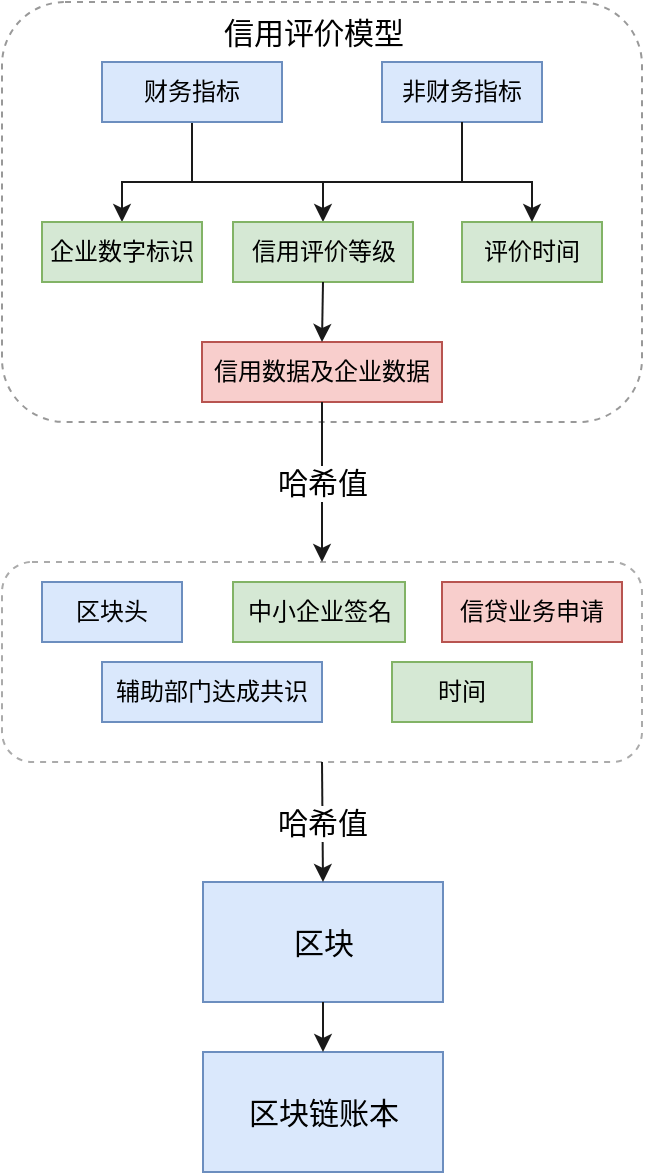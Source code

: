 <mxfile version="20.2.7" type="github">
  <diagram id="YE6wi1rzTRGx_XcYo57Y" name="第 1 页">
    <mxGraphModel dx="935" dy="624" grid="0" gridSize="10" guides="1" tooltips="1" connect="1" arrows="1" fold="1" page="0" pageScale="1" pageWidth="827" pageHeight="1169" background="#ffffff" math="0" shadow="0">
      <root>
        <mxCell id="0" />
        <mxCell id="1" parent="0" />
        <mxCell id="CQZ54zgjUK83hAeRp2dm-2" value="" style="rounded=1;whiteSpace=wrap;html=1;dashed=1;strokeColor=#999999;" vertex="1" parent="1">
          <mxGeometry x="240" y="30" width="320" height="210" as="geometry" />
        </mxCell>
        <mxCell id="CQZ54zgjUK83hAeRp2dm-25" style="edgeStyle=orthogonalEdgeStyle;rounded=0;orthogonalLoop=1;jettySize=auto;html=1;exitX=0.5;exitY=1;exitDx=0;exitDy=0;entryX=0.5;entryY=0;entryDx=0;entryDy=0;fontSize=15;strokeColor=#1A1A1A;" edge="1" parent="1" source="CQZ54zgjUK83hAeRp2dm-3" target="CQZ54zgjUK83hAeRp2dm-7">
          <mxGeometry relative="1" as="geometry">
            <Array as="points">
              <mxPoint x="300" y="120" />
              <mxPoint x="270" y="120" />
            </Array>
          </mxGeometry>
        </mxCell>
        <mxCell id="CQZ54zgjUK83hAeRp2dm-3" value="财务指标" style="rounded=0;whiteSpace=wrap;html=1;fillColor=#dae8fc;strokeColor=#6c8ebf;" vertex="1" parent="1">
          <mxGeometry x="290" y="60" width="90" height="30" as="geometry" />
        </mxCell>
        <mxCell id="CQZ54zgjUK83hAeRp2dm-5" value="非财务指标" style="rounded=0;whiteSpace=wrap;html=1;fillColor=#dae8fc;strokeColor=#6c8ebf;" vertex="1" parent="1">
          <mxGeometry x="430" y="60" width="80" height="30" as="geometry" />
        </mxCell>
        <mxCell id="CQZ54zgjUK83hAeRp2dm-7" value="企业数字标识" style="rounded=0;whiteSpace=wrap;html=1;fillColor=#d5e8d4;strokeColor=#82b366;" vertex="1" parent="1">
          <mxGeometry x="260" y="140" width="80" height="30" as="geometry" />
        </mxCell>
        <mxCell id="CQZ54zgjUK83hAeRp2dm-29" style="edgeStyle=orthogonalEdgeStyle;rounded=0;orthogonalLoop=1;jettySize=auto;html=1;fontSize=15;strokeColor=#1A1A1A;entryX=0.5;entryY=0;entryDx=0;entryDy=0;exitX=0.5;exitY=1;exitDx=0;exitDy=0;" edge="1" parent="1" source="CQZ54zgjUK83hAeRp2dm-5" target="CQZ54zgjUK83hAeRp2dm-8">
          <mxGeometry relative="1" as="geometry">
            <mxPoint x="480" y="90" as="targetPoint" />
            <Array as="points">
              <mxPoint x="480" y="120" />
              <mxPoint x="390" y="120" />
            </Array>
          </mxGeometry>
        </mxCell>
        <mxCell id="CQZ54zgjUK83hAeRp2dm-8" value="信用评价等级" style="rounded=0;whiteSpace=wrap;html=1;fillColor=#d5e8d4;strokeColor=#82b366;" vertex="1" parent="1">
          <mxGeometry x="355.5" y="140" width="90" height="30" as="geometry" />
        </mxCell>
        <mxCell id="CQZ54zgjUK83hAeRp2dm-9" value="评价时间" style="rounded=0;whiteSpace=wrap;html=1;fillColor=#d5e8d4;strokeColor=#82b366;" vertex="1" parent="1">
          <mxGeometry x="470" y="140" width="70" height="30" as="geometry" />
        </mxCell>
        <mxCell id="CQZ54zgjUK83hAeRp2dm-10" value="信用数据及企业数据" style="rounded=0;whiteSpace=wrap;html=1;fillColor=#f8cecc;strokeColor=#b85450;" vertex="1" parent="1">
          <mxGeometry x="340" y="200" width="120" height="30" as="geometry" />
        </mxCell>
        <mxCell id="CQZ54zgjUK83hAeRp2dm-11" value="&lt;font style=&quot;font-size: 15px;&quot;&gt;信用评价模型&lt;/font&gt;" style="text;html=1;strokeColor=none;fillColor=none;align=center;verticalAlign=middle;whiteSpace=wrap;rounded=0;" vertex="1" parent="1">
          <mxGeometry x="345.5" y="30" width="100" height="30" as="geometry" />
        </mxCell>
        <mxCell id="CQZ54zgjUK83hAeRp2dm-12" value="" style="rounded=1;whiteSpace=wrap;html=1;dashed=1;strokeColor=#ABABAB;" vertex="1" parent="1">
          <mxGeometry x="240" y="310" width="320" height="100" as="geometry" />
        </mxCell>
        <mxCell id="CQZ54zgjUK83hAeRp2dm-13" value="区块头" style="rounded=0;whiteSpace=wrap;html=1;fillColor=#dae8fc;strokeColor=#6c8ebf;" vertex="1" parent="1">
          <mxGeometry x="260" y="320" width="70" height="30" as="geometry" />
        </mxCell>
        <mxCell id="CQZ54zgjUK83hAeRp2dm-14" value="辅助部门达成共识" style="rounded=0;whiteSpace=wrap;html=1;fillColor=#dae8fc;strokeColor=#6c8ebf;" vertex="1" parent="1">
          <mxGeometry x="290" y="360" width="110" height="30" as="geometry" />
        </mxCell>
        <mxCell id="CQZ54zgjUK83hAeRp2dm-15" value="中小企业签名" style="rounded=0;whiteSpace=wrap;html=1;fillColor=#d5e8d4;strokeColor=#82b366;" vertex="1" parent="1">
          <mxGeometry x="355.5" y="320" width="86" height="30" as="geometry" />
        </mxCell>
        <mxCell id="CQZ54zgjUK83hAeRp2dm-16" value="时间" style="rounded=0;whiteSpace=wrap;html=1;fillColor=#d5e8d4;strokeColor=#82b366;" vertex="1" parent="1">
          <mxGeometry x="435" y="360" width="70" height="30" as="geometry" />
        </mxCell>
        <mxCell id="CQZ54zgjUK83hAeRp2dm-18" value="信贷业务申请" style="rounded=0;whiteSpace=wrap;html=1;fillColor=#f8cecc;strokeColor=#b85450;" vertex="1" parent="1">
          <mxGeometry x="460" y="320" width="90" height="30" as="geometry" />
        </mxCell>
        <mxCell id="CQZ54zgjUK83hAeRp2dm-20" value="哈希值" style="endArrow=classic;html=1;rounded=0;fontSize=15;strokeColor=#1A1A1A;exitX=0.5;exitY=1;exitDx=0;exitDy=0;entryX=0.5;entryY=0;entryDx=0;entryDy=0;" edge="1" parent="1" source="CQZ54zgjUK83hAeRp2dm-10" target="CQZ54zgjUK83hAeRp2dm-12">
          <mxGeometry width="50" height="50" relative="1" as="geometry">
            <mxPoint x="430" y="330" as="sourcePoint" />
            <mxPoint x="350" y="290" as="targetPoint" />
          </mxGeometry>
        </mxCell>
        <mxCell id="CQZ54zgjUK83hAeRp2dm-21" value="区块" style="rounded=0;whiteSpace=wrap;html=1;fontSize=15;fillColor=#dae8fc;strokeColor=#6c8ebf;" vertex="1" parent="1">
          <mxGeometry x="340.5" y="470" width="120" height="60" as="geometry" />
        </mxCell>
        <mxCell id="CQZ54zgjUK83hAeRp2dm-22" value="哈希值" style="endArrow=classic;html=1;rounded=0;fontSize=15;strokeColor=#1A1A1A;entryX=0.5;entryY=0;entryDx=0;entryDy=0;exitX=0.5;exitY=1;exitDx=0;exitDy=0;" edge="1" parent="1" source="CQZ54zgjUK83hAeRp2dm-12" target="CQZ54zgjUK83hAeRp2dm-21">
          <mxGeometry width="50" height="50" relative="1" as="geometry">
            <mxPoint x="403" y="420" as="sourcePoint" />
            <mxPoint x="400" y="320" as="targetPoint" />
          </mxGeometry>
        </mxCell>
        <mxCell id="CQZ54zgjUK83hAeRp2dm-23" value="区块链账本" style="rounded=0;whiteSpace=wrap;html=1;fontSize=15;fillColor=#dae8fc;strokeColor=#6c8ebf;" vertex="1" parent="1">
          <mxGeometry x="340.5" y="555" width="120" height="60" as="geometry" />
        </mxCell>
        <mxCell id="CQZ54zgjUK83hAeRp2dm-24" value="" style="endArrow=classic;html=1;rounded=0;fontSize=15;strokeColor=#1A1A1A;entryX=0.5;entryY=0;entryDx=0;entryDy=0;exitX=0.5;exitY=1;exitDx=0;exitDy=0;" edge="1" parent="1" source="CQZ54zgjUK83hAeRp2dm-21" target="CQZ54zgjUK83hAeRp2dm-23">
          <mxGeometry width="50" height="50" relative="1" as="geometry">
            <mxPoint x="430" y="330" as="sourcePoint" />
            <mxPoint x="480" y="280" as="targetPoint" />
          </mxGeometry>
        </mxCell>
        <mxCell id="CQZ54zgjUK83hAeRp2dm-31" value="" style="endArrow=classic;html=1;rounded=0;fontSize=15;strokeColor=#1A1A1A;entryX=0.5;entryY=0;entryDx=0;entryDy=0;" edge="1" parent="1" target="CQZ54zgjUK83hAeRp2dm-9">
          <mxGeometry width="50" height="50" relative="1" as="geometry">
            <mxPoint x="470" y="90" as="sourcePoint" />
            <mxPoint x="480" y="280" as="targetPoint" />
            <Array as="points">
              <mxPoint x="470" y="120" />
              <mxPoint x="505" y="120" />
            </Array>
          </mxGeometry>
        </mxCell>
        <mxCell id="CQZ54zgjUK83hAeRp2dm-32" value="" style="endArrow=classic;html=1;rounded=0;fontSize=15;strokeColor=#1A1A1A;entryX=0.5;entryY=0;entryDx=0;entryDy=0;exitX=0.5;exitY=1;exitDx=0;exitDy=0;" edge="1" parent="1" source="CQZ54zgjUK83hAeRp2dm-8" target="CQZ54zgjUK83hAeRp2dm-10">
          <mxGeometry width="50" height="50" relative="1" as="geometry">
            <mxPoint x="430" y="330" as="sourcePoint" />
            <mxPoint x="480" y="280" as="targetPoint" />
          </mxGeometry>
        </mxCell>
        <mxCell id="CQZ54zgjUK83hAeRp2dm-37" value="" style="endArrow=none;html=1;rounded=0;fontSize=15;strokeColor=#1A1A1A;" edge="1" parent="1">
          <mxGeometry width="50" height="50" relative="1" as="geometry">
            <mxPoint x="330" y="120" as="sourcePoint" />
            <mxPoint x="400" y="120" as="targetPoint" />
          </mxGeometry>
        </mxCell>
      </root>
    </mxGraphModel>
  </diagram>
</mxfile>
